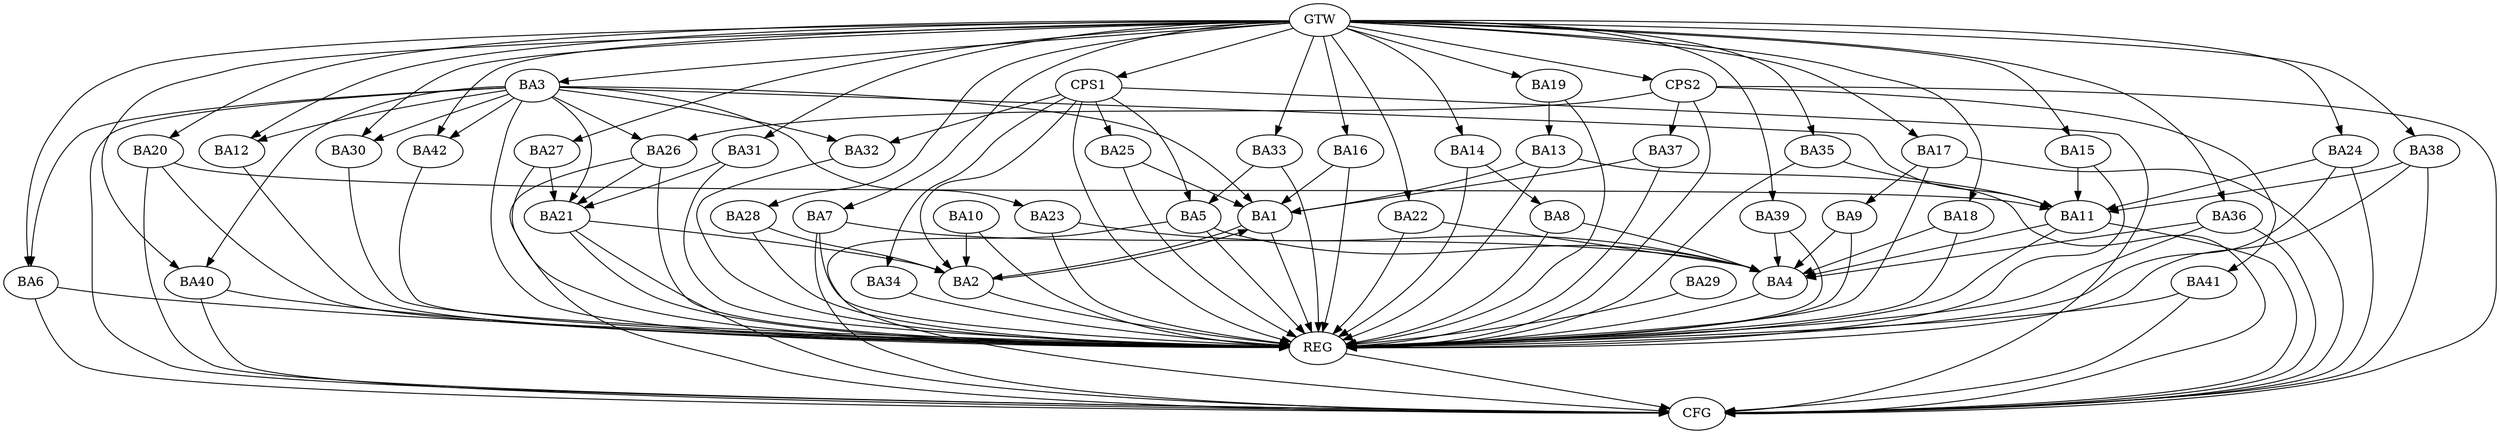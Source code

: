 strict digraph G {
  BA1 [ label="BA1" ];
  BA2 [ label="BA2" ];
  BA3 [ label="BA3" ];
  BA4 [ label="BA4" ];
  BA5 [ label="BA5" ];
  BA6 [ label="BA6" ];
  BA7 [ label="BA7" ];
  BA8 [ label="BA8" ];
  BA9 [ label="BA9" ];
  BA10 [ label="BA10" ];
  BA11 [ label="BA11" ];
  BA12 [ label="BA12" ];
  BA13 [ label="BA13" ];
  BA14 [ label="BA14" ];
  BA15 [ label="BA15" ];
  BA16 [ label="BA16" ];
  BA17 [ label="BA17" ];
  BA18 [ label="BA18" ];
  BA19 [ label="BA19" ];
  BA20 [ label="BA20" ];
  BA21 [ label="BA21" ];
  BA22 [ label="BA22" ];
  BA23 [ label="BA23" ];
  BA24 [ label="BA24" ];
  BA25 [ label="BA25" ];
  BA26 [ label="BA26" ];
  BA27 [ label="BA27" ];
  BA28 [ label="BA28" ];
  BA29 [ label="BA29" ];
  BA30 [ label="BA30" ];
  BA31 [ label="BA31" ];
  BA32 [ label="BA32" ];
  BA33 [ label="BA33" ];
  BA34 [ label="BA34" ];
  BA35 [ label="BA35" ];
  BA36 [ label="BA36" ];
  BA37 [ label="BA37" ];
  BA38 [ label="BA38" ];
  BA39 [ label="BA39" ];
  BA40 [ label="BA40" ];
  BA41 [ label="BA41" ];
  BA42 [ label="BA42" ];
  CPS1 [ label="CPS1" ];
  CPS2 [ label="CPS2" ];
  GTW [ label="GTW" ];
  REG [ label="REG" ];
  CFG [ label="CFG" ];
  BA1 -> BA2;
  BA2 -> BA1;
  BA3 -> BA1;
  BA5 -> BA4;
  BA7 -> BA4;
  BA8 -> BA4;
  BA9 -> BA4;
  BA10 -> BA2;
  BA11 -> BA4;
  BA13 -> BA1;
  BA14 -> BA8;
  BA15 -> BA11;
  BA16 -> BA1;
  BA17 -> BA9;
  BA18 -> BA4;
  BA19 -> BA13;
  BA20 -> BA11;
  BA21 -> BA2;
  BA22 -> BA4;
  BA23 -> BA4;
  BA24 -> BA11;
  BA25 -> BA1;
  BA26 -> BA21;
  BA27 -> BA21;
  BA28 -> BA2;
  BA31 -> BA21;
  BA33 -> BA5;
  BA35 -> BA11;
  BA36 -> BA4;
  BA37 -> BA1;
  BA38 -> BA11;
  BA39 -> BA4;
  CPS1 -> BA25;
  CPS1 -> BA34;
  CPS1 -> BA5;
  CPS1 -> BA32;
  CPS1 -> BA2;
  CPS2 -> BA41;
  CPS2 -> BA37;
  CPS2 -> BA26;
  GTW -> BA3;
  GTW -> BA6;
  GTW -> BA7;
  GTW -> BA12;
  GTW -> BA14;
  GTW -> BA15;
  GTW -> BA16;
  GTW -> BA17;
  GTW -> BA18;
  GTW -> BA19;
  GTW -> BA20;
  GTW -> BA22;
  GTW -> BA24;
  GTW -> BA27;
  GTW -> BA28;
  GTW -> BA30;
  GTW -> BA31;
  GTW -> BA33;
  GTW -> BA35;
  GTW -> BA36;
  GTW -> BA38;
  GTW -> BA39;
  GTW -> BA40;
  GTW -> BA42;
  GTW -> CPS1;
  GTW -> CPS2;
  BA1 -> REG;
  BA2 -> REG;
  BA3 -> REG;
  BA4 -> REG;
  BA5 -> REG;
  BA6 -> REG;
  BA7 -> REG;
  BA8 -> REG;
  BA9 -> REG;
  BA10 -> REG;
  BA11 -> REG;
  BA12 -> REG;
  BA13 -> REG;
  BA14 -> REG;
  BA15 -> REG;
  BA16 -> REG;
  BA17 -> REG;
  BA18 -> REG;
  BA19 -> REG;
  BA20 -> REG;
  BA21 -> REG;
  BA22 -> REG;
  BA23 -> REG;
  BA24 -> REG;
  BA25 -> REG;
  BA26 -> REG;
  BA27 -> REG;
  BA28 -> REG;
  BA29 -> REG;
  BA30 -> REG;
  BA31 -> REG;
  BA32 -> REG;
  BA33 -> REG;
  BA34 -> REG;
  BA35 -> REG;
  BA36 -> REG;
  BA37 -> REG;
  BA38 -> REG;
  BA39 -> REG;
  BA40 -> REG;
  BA41 -> REG;
  BA42 -> REG;
  CPS1 -> REG;
  CPS2 -> REG;
  BA11 -> CFG;
  BA41 -> CFG;
  BA20 -> CFG;
  BA24 -> CFG;
  BA38 -> CFG;
  BA13 -> CFG;
  BA21 -> CFG;
  BA6 -> CFG;
  BA40 -> CFG;
  CPS2 -> CFG;
  BA36 -> CFG;
  BA7 -> CFG;
  BA17 -> CFG;
  BA3 -> CFG;
  BA26 -> CFG;
  BA5 -> CFG;
  CPS1 -> CFG;
  REG -> CFG;
  BA3 -> BA12;
  BA3 -> BA6;
  BA3 -> BA21;
  BA3 -> BA11;
  BA3 -> BA40;
  BA3 -> BA42;
  BA3 -> BA26;
  BA3 -> BA23;
  BA3 -> BA30;
  BA3 -> BA32;
}
